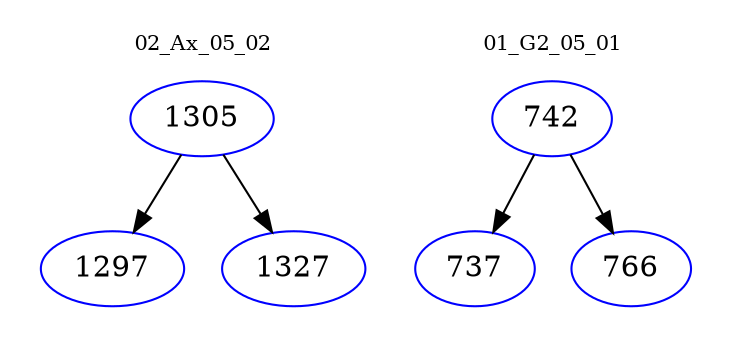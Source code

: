 digraph{
subgraph cluster_0 {
color = white
label = "02_Ax_05_02";
fontsize=10;
T0_1305 [label="1305", color="blue"]
T0_1305 -> T0_1297 [color="black"]
T0_1297 [label="1297", color="blue"]
T0_1305 -> T0_1327 [color="black"]
T0_1327 [label="1327", color="blue"]
}
subgraph cluster_1 {
color = white
label = "01_G2_05_01";
fontsize=10;
T1_742 [label="742", color="blue"]
T1_742 -> T1_737 [color="black"]
T1_737 [label="737", color="blue"]
T1_742 -> T1_766 [color="black"]
T1_766 [label="766", color="blue"]
}
}
